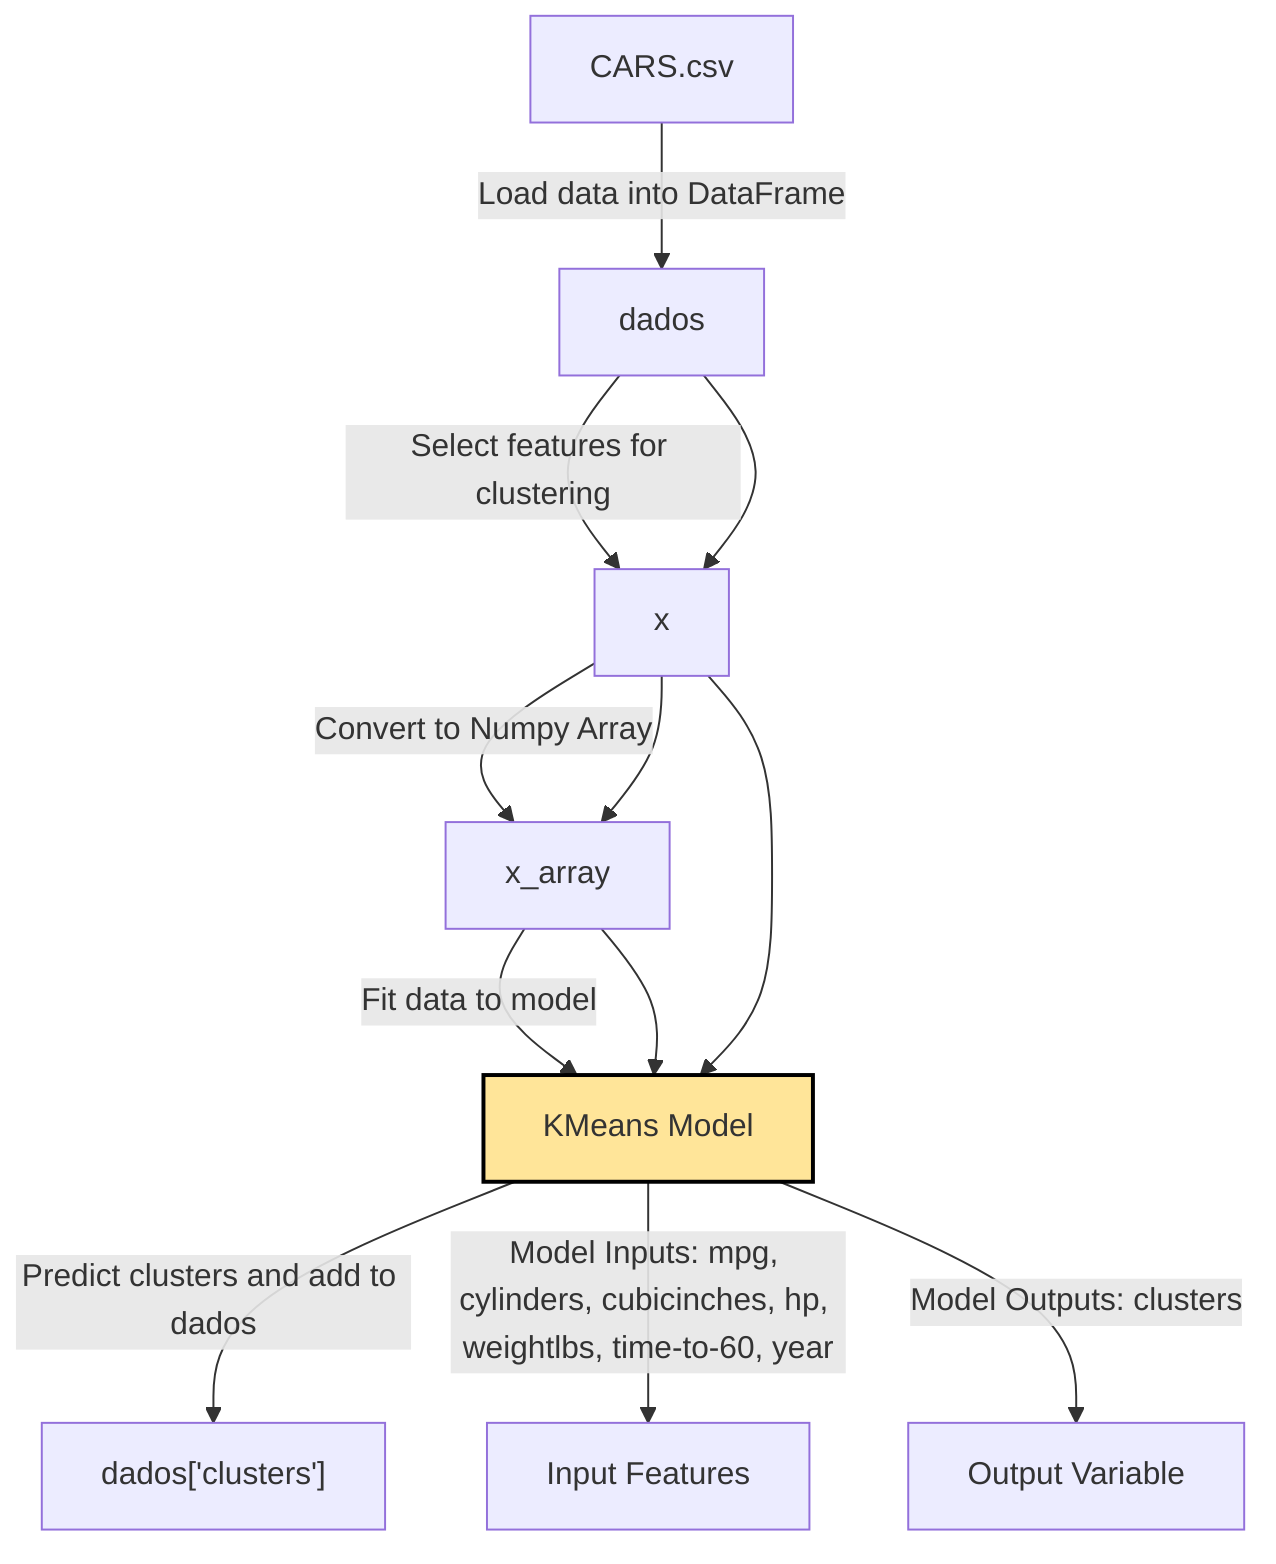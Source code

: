 %% A diagram showing the workflow for car data clustering using KMeans
flowchart TD
    %% Node for data source
    A["CARS.csv"] -->|Load data into DataFrame| B["dados"]
    
    %% Node for selecting features
    B -->|Select features for clustering| C["x"]
    
    %% Convert DataFrame to Numpy array for KMeans
    C -->|Convert to Numpy Array| D["x_array"]
    
    %% KMeans model initialization and training
    D -->|Fit data to model| E["KMeans Model"]
    E -->|Predict clusters and add to dados| F["dados['clusters']"]

    %% Specify KMeans model details
    E:::model
    classDef model fill:#ffe599,stroke:#000,stroke-width:2px;
    
    %% Comments and labels for understanding model specifics
    E -->|Model Inputs: mpg, cylinders, cubicinches, hp, weightlbs, time-to-60, year| E1["Input Features"]
    E -->|Model Outputs: clusters| E2["Output Variable"]

    %% Link specific nodes with arrows to show dependencies
    B --> C
    C --> D
    C --> E
    D --> E